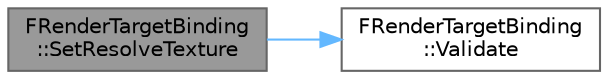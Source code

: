 digraph "FRenderTargetBinding::SetResolveTexture"
{
 // INTERACTIVE_SVG=YES
 // LATEX_PDF_SIZE
  bgcolor="transparent";
  edge [fontname=Helvetica,fontsize=10,labelfontname=Helvetica,labelfontsize=10];
  node [fontname=Helvetica,fontsize=10,shape=box,height=0.2,width=0.4];
  rankdir="LR";
  Node1 [id="Node000001",label="FRenderTargetBinding\l::SetResolveTexture",height=0.2,width=0.4,color="gray40", fillcolor="grey60", style="filled", fontcolor="black",tooltip=" "];
  Node1 -> Node2 [id="edge1_Node000001_Node000002",color="steelblue1",style="solid",tooltip=" "];
  Node2 [id="Node000002",label="FRenderTargetBinding\l::Validate",height=0.2,width=0.4,color="grey40", fillcolor="white", style="filled",URL="$d2/d6f/structFRenderTargetBinding.html#a93efe69b2485cd4d4745f1103fa769fc",tooltip=" "];
}
